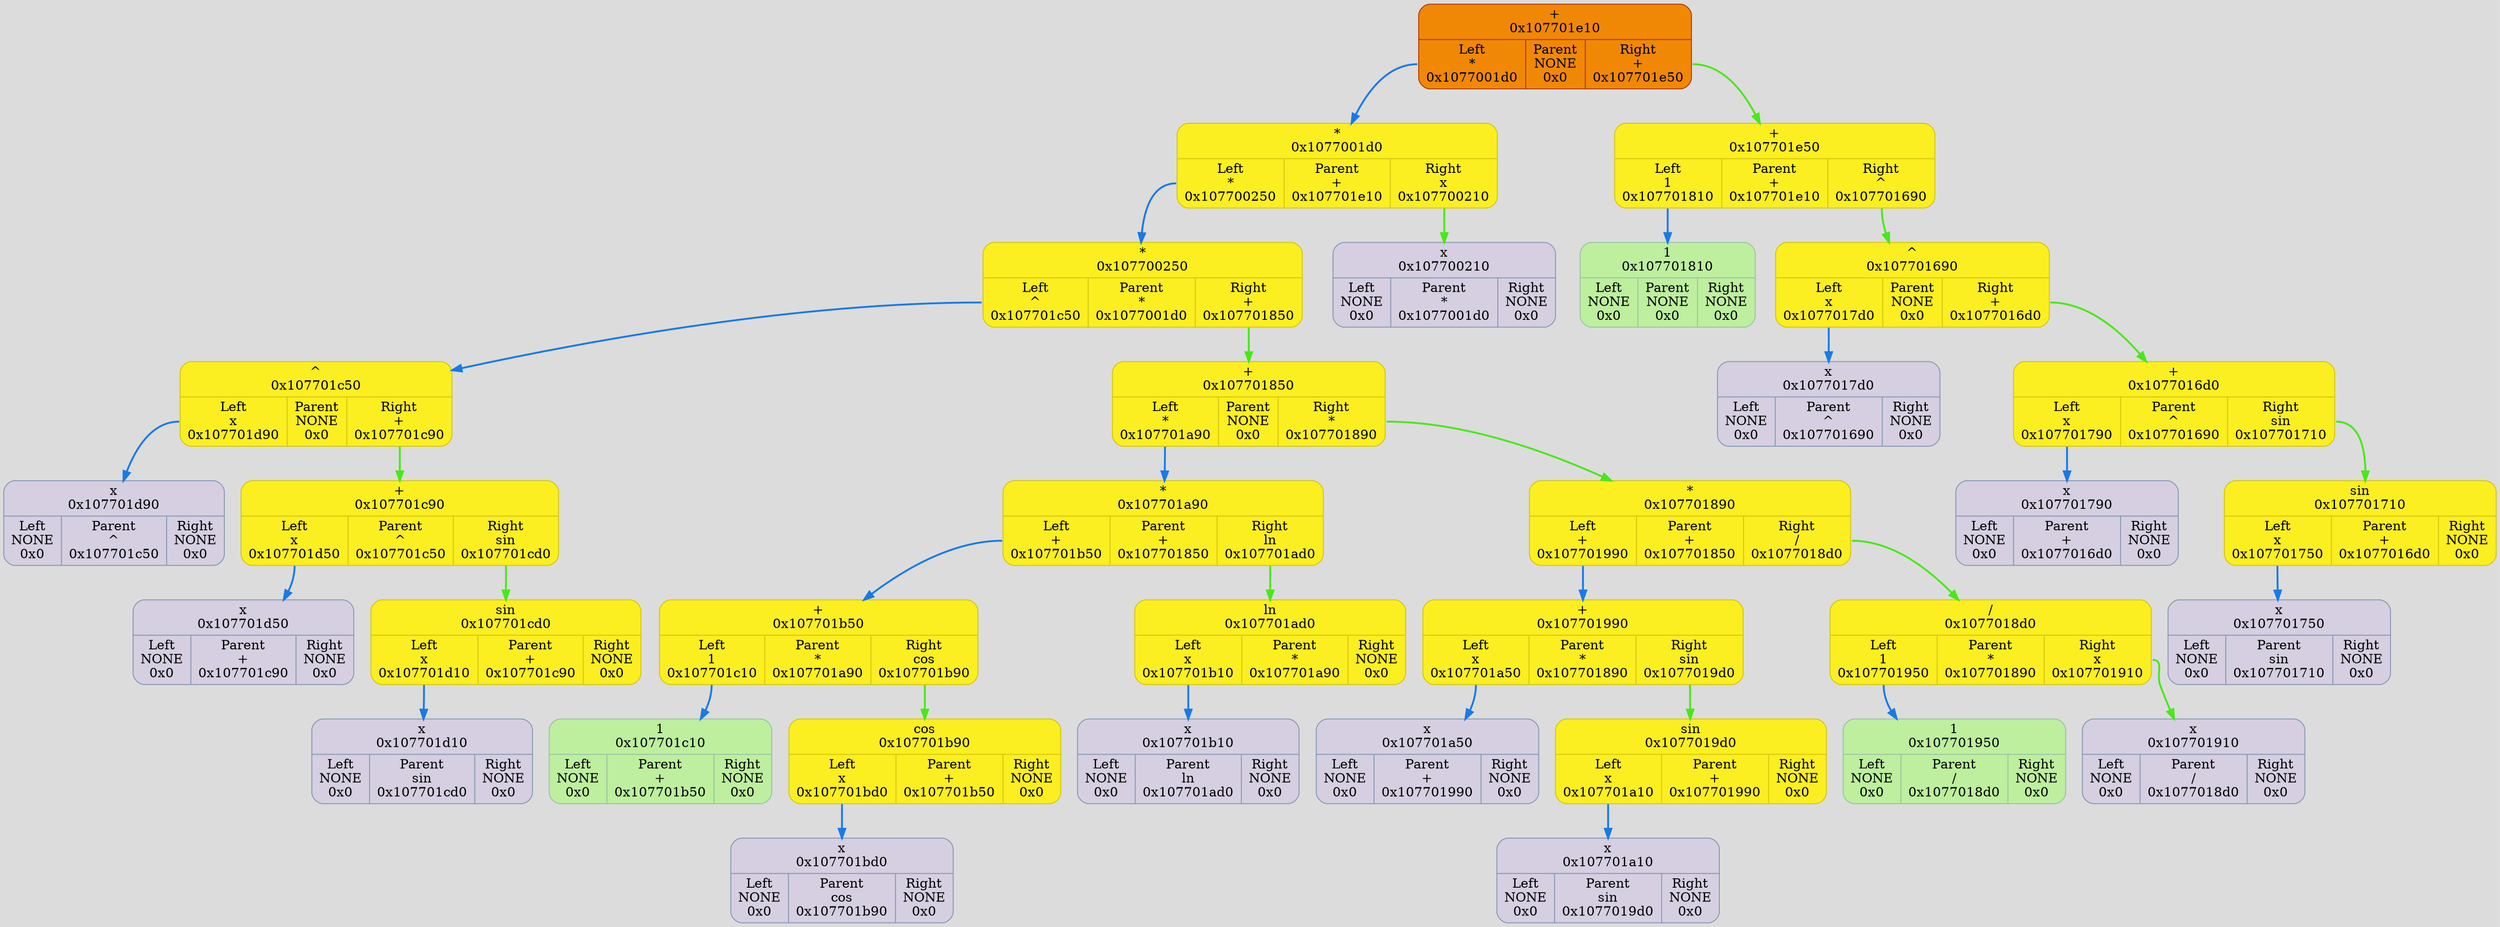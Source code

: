 digraph {
	fontname = "UbuntuMono";
	bgcolor = "#DCDCDC";

	node0x107701e10 [ shape = Mrecord; style = filled; fillcolor = "#FBEE21"; color = "#D3C70D"; fontcolor = "#000000"; label = " { +\n0x107701e10 | { <left> Left\n*\n0x1077001d0 | Parent\nNONE\n0x0 | <right> Right\n+\n0x107701e50 } } "; ];
	node0x107701e10:<left> -> node0x1077001d0 [ style = "bold"; color = "#187AE8"; label = ""; ];
	node0x1077001d0 [ shape = Mrecord; style = filled; fillcolor = "#FBEE21"; color = "#D3C70D"; fontcolor = "#000000"; label = " { *\n0x1077001d0 | { <left> Left\n*\n0x107700250 | Parent\n+\n0x107701e10 | <right> Right\nx\n0x107700210 } } "; ];
	node0x1077001d0:<left> -> node0x107700250 [ style = "bold"; color = "#187AE8"; label = ""; ];
	node0x107700250 [ shape = Mrecord; style = filled; fillcolor = "#FBEE21"; color = "#D3C70D"; fontcolor = "#000000"; label = " { *\n0x107700250 | { <left> Left\n^\n0x107701c50 | Parent\n*\n0x1077001d0 | <right> Right\n+\n0x107701850 } } "; ];
	node0x107700250:<left> -> node0x107701c50 [ style = "bold"; color = "#187AE8"; label = ""; ];
	node0x107701c50 [ shape = Mrecord; style = filled; fillcolor = "#FBEE21"; color = "#D3C70D"; fontcolor = "#000000"; label = " { ^\n0x107701c50 | { <left> Left\nx\n0x107701d90 | Parent\nNONE\n0x0 | <right> Right\n+\n0x107701c90 } } "; ];
	node0x107701c50:<left> -> node0x107701d90 [ style = "bold"; color = "#187AE8"; label = ""; ];
	node0x107701d90 [ shape = Mrecord; style = filled; fillcolor = "#D5CFE1"; color = "#8797b2"; fontcolor = "#000000"; label = " { x\n0x107701d90 | { <left> Left\nNONE\n0x0 | Parent\n^\n0x107701c50 | <right> Right\nNONE\n0x0 } } "; ];
	node0x107701e10 [ fillcolor = "#F18805"; color = "#AF3800"; fontcolor = "#000000"; ];
	node0x107701c90 [ shape = Mrecord; style = filled; fillcolor = "#FBEE21"; color = "#D3C70D"; fontcolor = "#000000"; label = " { +\n0x107701c90 | { <left> Left\nx\n0x107701d50 | Parent\n^\n0x107701c50 | <right> Right\nsin\n0x107701cd0 } } "; ];
	node0x107701c90:<left> -> node0x107701d50 [ style = "bold"; color = "#187AE8"; label = ""; ];
	node0x107701d50 [ shape = Mrecord; style = filled; fillcolor = "#D5CFE1"; color = "#8797b2"; fontcolor = "#000000"; label = " { x\n0x107701d50 | { <left> Left\nNONE\n0x0 | Parent\n+\n0x107701c90 | <right> Right\nNONE\n0x0 } } "; ];
	node0x107701e10 [ fillcolor = "#F18805"; color = "#AF3800"; fontcolor = "#000000"; ];
	node0x107701cd0 [ shape = Mrecord; style = filled; fillcolor = "#FBEE21"; color = "#D3C70D"; fontcolor = "#000000"; label = " { sin\n0x107701cd0 | { <left> Left\nx\n0x107701d10 | Parent\n+\n0x107701c90 | <right> Right\nNONE\n0x0 } } "; ];
	node0x107701cd0:<left> -> node0x107701d10 [ style = "bold"; color = "#187AE8"; label = ""; ];
	node0x107701d10 [ shape = Mrecord; style = filled; fillcolor = "#D5CFE1"; color = "#8797b2"; fontcolor = "#000000"; label = " { x\n0x107701d10 | { <left> Left\nNONE\n0x0 | Parent\nsin\n0x107701cd0 | <right> Right\nNONE\n0x0 } } "; ];
	node0x107701e10 [ fillcolor = "#F18805"; color = "#AF3800"; fontcolor = "#000000"; ];
	node0x107701e10 [ fillcolor = "#F18805"; color = "#AF3800"; fontcolor = "#000000"; ];
	node0x107701c90:<right> -> node0x107701cd0 [ style = "bold"; color = "#48E818"; label = ""; ];
	node0x107701e10 [ fillcolor = "#F18805"; color = "#AF3800"; fontcolor = "#000000"; ];
	node0x107701c50:<right> -> node0x107701c90 [ style = "bold"; color = "#48E818"; label = ""; ];
	node0x107701e10 [ fillcolor = "#F18805"; color = "#AF3800"; fontcolor = "#000000"; ];
	node0x107701850 [ shape = Mrecord; style = filled; fillcolor = "#FBEE21"; color = "#D3C70D"; fontcolor = "#000000"; label = " { +\n0x107701850 | { <left> Left\n*\n0x107701a90 | Parent\nNONE\n0x0 | <right> Right\n*\n0x107701890 } } "; ];
	node0x107701850:<left> -> node0x107701a90 [ style = "bold"; color = "#187AE8"; label = ""; ];
	node0x107701a90 [ shape = Mrecord; style = filled; fillcolor = "#FBEE21"; color = "#D3C70D"; fontcolor = "#000000"; label = " { *\n0x107701a90 | { <left> Left\n+\n0x107701b50 | Parent\n+\n0x107701850 | <right> Right\nln\n0x107701ad0 } } "; ];
	node0x107701a90:<left> -> node0x107701b50 [ style = "bold"; color = "#187AE8"; label = ""; ];
	node0x107701b50 [ shape = Mrecord; style = filled; fillcolor = "#FBEE21"; color = "#D3C70D"; fontcolor = "#000000"; label = " { +\n0x107701b50 | { <left> Left\n1\n0x107701c10 | Parent\n*\n0x107701a90 | <right> Right\ncos\n0x107701b90 } } "; ];
	node0x107701b50:<left> -> node0x107701c10 [ style = "bold"; color = "#187AE8"; label = ""; ];
	node0x107701c10 [ shape = Mrecord; style = filled; fillcolor = "#BDEF9E"; color = "#99c2a2"; fontcolor = "#000000"; label = " { 1\n0x107701c10 | { <left> Left\nNONE\n0x0 | Parent\n+\n0x107701b50 | <right> Right\nNONE\n0x0 } } "; ];
	node0x107701e10 [ fillcolor = "#F18805"; color = "#AF3800"; fontcolor = "#000000"; ];
	node0x107701b90 [ shape = Mrecord; style = filled; fillcolor = "#FBEE21"; color = "#D3C70D"; fontcolor = "#000000"; label = " { cos\n0x107701b90 | { <left> Left\nx\n0x107701bd0 | Parent\n+\n0x107701b50 | <right> Right\nNONE\n0x0 } } "; ];
	node0x107701b90:<left> -> node0x107701bd0 [ style = "bold"; color = "#187AE8"; label = ""; ];
	node0x107701bd0 [ shape = Mrecord; style = filled; fillcolor = "#D5CFE1"; color = "#8797b2"; fontcolor = "#000000"; label = " { x\n0x107701bd0 | { <left> Left\nNONE\n0x0 | Parent\ncos\n0x107701b90 | <right> Right\nNONE\n0x0 } } "; ];
	node0x107701e10 [ fillcolor = "#F18805"; color = "#AF3800"; fontcolor = "#000000"; ];
	node0x107701e10 [ fillcolor = "#F18805"; color = "#AF3800"; fontcolor = "#000000"; ];
	node0x107701b50:<right> -> node0x107701b90 [ style = "bold"; color = "#48E818"; label = ""; ];
	node0x107701e10 [ fillcolor = "#F18805"; color = "#AF3800"; fontcolor = "#000000"; ];
	node0x107701ad0 [ shape = Mrecord; style = filled; fillcolor = "#FBEE21"; color = "#D3C70D"; fontcolor = "#000000"; label = " { ln\n0x107701ad0 | { <left> Left\nx\n0x107701b10 | Parent\n*\n0x107701a90 | <right> Right\nNONE\n0x0 } } "; ];
	node0x107701ad0:<left> -> node0x107701b10 [ style = "bold"; color = "#187AE8"; label = ""; ];
	node0x107701b10 [ shape = Mrecord; style = filled; fillcolor = "#D5CFE1"; color = "#8797b2"; fontcolor = "#000000"; label = " { x\n0x107701b10 | { <left> Left\nNONE\n0x0 | Parent\nln\n0x107701ad0 | <right> Right\nNONE\n0x0 } } "; ];
	node0x107701e10 [ fillcolor = "#F18805"; color = "#AF3800"; fontcolor = "#000000"; ];
	node0x107701e10 [ fillcolor = "#F18805"; color = "#AF3800"; fontcolor = "#000000"; ];
	node0x107701a90:<right> -> node0x107701ad0 [ style = "bold"; color = "#48E818"; label = ""; ];
	node0x107701e10 [ fillcolor = "#F18805"; color = "#AF3800"; fontcolor = "#000000"; ];
	node0x107701890 [ shape = Mrecord; style = filled; fillcolor = "#FBEE21"; color = "#D3C70D"; fontcolor = "#000000"; label = " { *\n0x107701890 | { <left> Left\n+\n0x107701990 | Parent\n+\n0x107701850 | <right> Right\n/\n0x1077018d0 } } "; ];
	node0x107701890:<left> -> node0x107701990 [ style = "bold"; color = "#187AE8"; label = ""; ];
	node0x107701990 [ shape = Mrecord; style = filled; fillcolor = "#FBEE21"; color = "#D3C70D"; fontcolor = "#000000"; label = " { +\n0x107701990 | { <left> Left\nx\n0x107701a50 | Parent\n*\n0x107701890 | <right> Right\nsin\n0x1077019d0 } } "; ];
	node0x107701990:<left> -> node0x107701a50 [ style = "bold"; color = "#187AE8"; label = ""; ];
	node0x107701a50 [ shape = Mrecord; style = filled; fillcolor = "#D5CFE1"; color = "#8797b2"; fontcolor = "#000000"; label = " { x\n0x107701a50 | { <left> Left\nNONE\n0x0 | Parent\n+\n0x107701990 | <right> Right\nNONE\n0x0 } } "; ];
	node0x107701e10 [ fillcolor = "#F18805"; color = "#AF3800"; fontcolor = "#000000"; ];
	node0x1077019d0 [ shape = Mrecord; style = filled; fillcolor = "#FBEE21"; color = "#D3C70D"; fontcolor = "#000000"; label = " { sin\n0x1077019d0 | { <left> Left\nx\n0x107701a10 | Parent\n+\n0x107701990 | <right> Right\nNONE\n0x0 } } "; ];
	node0x1077019d0:<left> -> node0x107701a10 [ style = "bold"; color = "#187AE8"; label = ""; ];
	node0x107701a10 [ shape = Mrecord; style = filled; fillcolor = "#D5CFE1"; color = "#8797b2"; fontcolor = "#000000"; label = " { x\n0x107701a10 | { <left> Left\nNONE\n0x0 | Parent\nsin\n0x1077019d0 | <right> Right\nNONE\n0x0 } } "; ];
	node0x107701e10 [ fillcolor = "#F18805"; color = "#AF3800"; fontcolor = "#000000"; ];
	node0x107701e10 [ fillcolor = "#F18805"; color = "#AF3800"; fontcolor = "#000000"; ];
	node0x107701990:<right> -> node0x1077019d0 [ style = "bold"; color = "#48E818"; label = ""; ];
	node0x107701e10 [ fillcolor = "#F18805"; color = "#AF3800"; fontcolor = "#000000"; ];
	node0x1077018d0 [ shape = Mrecord; style = filled; fillcolor = "#FBEE21"; color = "#D3C70D"; fontcolor = "#000000"; label = " { /\n0x1077018d0 | { <left> Left\n1\n0x107701950 | Parent\n*\n0x107701890 | <right> Right\nx\n0x107701910 } } "; ];
	node0x1077018d0:<left> -> node0x107701950 [ style = "bold"; color = "#187AE8"; label = ""; ];
	node0x107701950 [ shape = Mrecord; style = filled; fillcolor = "#BDEF9E"; color = "#99c2a2"; fontcolor = "#000000"; label = " { 1\n0x107701950 | { <left> Left\nNONE\n0x0 | Parent\n/\n0x1077018d0 | <right> Right\nNONE\n0x0 } } "; ];
	node0x107701e10 [ fillcolor = "#F18805"; color = "#AF3800"; fontcolor = "#000000"; ];
	node0x107701910 [ shape = Mrecord; style = filled; fillcolor = "#D5CFE1"; color = "#8797b2"; fontcolor = "#000000"; label = " { x\n0x107701910 | { <left> Left\nNONE\n0x0 | Parent\n/\n0x1077018d0 | <right> Right\nNONE\n0x0 } } "; ];
	node0x107701e10 [ fillcolor = "#F18805"; color = "#AF3800"; fontcolor = "#000000"; ];
	node0x1077018d0:<right> -> node0x107701910 [ style = "bold"; color = "#48E818"; label = ""; ];
	node0x107701e10 [ fillcolor = "#F18805"; color = "#AF3800"; fontcolor = "#000000"; ];
	node0x107701890:<right> -> node0x1077018d0 [ style = "bold"; color = "#48E818"; label = ""; ];
	node0x107701e10 [ fillcolor = "#F18805"; color = "#AF3800"; fontcolor = "#000000"; ];
	node0x107701850:<right> -> node0x107701890 [ style = "bold"; color = "#48E818"; label = ""; ];
	node0x107701e10 [ fillcolor = "#F18805"; color = "#AF3800"; fontcolor = "#000000"; ];
	node0x107700250:<right> -> node0x107701850 [ style = "bold"; color = "#48E818"; label = ""; ];
	node0x107701e10 [ fillcolor = "#F18805"; color = "#AF3800"; fontcolor = "#000000"; ];
	node0x107700210 [ shape = Mrecord; style = filled; fillcolor = "#D5CFE1"; color = "#8797b2"; fontcolor = "#000000"; label = " { x\n0x107700210 | { <left> Left\nNONE\n0x0 | Parent\n*\n0x1077001d0 | <right> Right\nNONE\n0x0 } } "; ];
	node0x107701e10 [ fillcolor = "#F18805"; color = "#AF3800"; fontcolor = "#000000"; ];
	node0x1077001d0:<right> -> node0x107700210 [ style = "bold"; color = "#48E818"; label = ""; ];
	node0x107701e10 [ fillcolor = "#F18805"; color = "#AF3800"; fontcolor = "#000000"; ];
	node0x107701e50 [ shape = Mrecord; style = filled; fillcolor = "#FBEE21"; color = "#D3C70D"; fontcolor = "#000000"; label = " { +\n0x107701e50 | { <left> Left\n1\n0x107701810 | Parent\n+\n0x107701e10 | <right> Right\n^\n0x107701690 } } "; ];
	node0x107701e50:<left> -> node0x107701810 [ style = "bold"; color = "#187AE8"; label = ""; ];
	node0x107701810 [ shape = Mrecord; style = filled; fillcolor = "#BDEF9E"; color = "#99c2a2"; fontcolor = "#000000"; label = " { 1\n0x107701810 | { <left> Left\nNONE\n0x0 | Parent\nNONE\n0x0 | <right> Right\nNONE\n0x0 } } "; ];
	node0x107701e10 [ fillcolor = "#F18805"; color = "#AF3800"; fontcolor = "#000000"; ];
	node0x107701690 [ shape = Mrecord; style = filled; fillcolor = "#FBEE21"; color = "#D3C70D"; fontcolor = "#000000"; label = " { ^\n0x107701690 | { <left> Left\nx\n0x1077017d0 | Parent\nNONE\n0x0 | <right> Right\n+\n0x1077016d0 } } "; ];
	node0x107701690:<left> -> node0x1077017d0 [ style = "bold"; color = "#187AE8"; label = ""; ];
	node0x1077017d0 [ shape = Mrecord; style = filled; fillcolor = "#D5CFE1"; color = "#8797b2"; fontcolor = "#000000"; label = " { x\n0x1077017d0 | { <left> Left\nNONE\n0x0 | Parent\n^\n0x107701690 | <right> Right\nNONE\n0x0 } } "; ];
	node0x107701e10 [ fillcolor = "#F18805"; color = "#AF3800"; fontcolor = "#000000"; ];
	node0x1077016d0 [ shape = Mrecord; style = filled; fillcolor = "#FBEE21"; color = "#D3C70D"; fontcolor = "#000000"; label = " { +\n0x1077016d0 | { <left> Left\nx\n0x107701790 | Parent\n^\n0x107701690 | <right> Right\nsin\n0x107701710 } } "; ];
	node0x1077016d0:<left> -> node0x107701790 [ style = "bold"; color = "#187AE8"; label = ""; ];
	node0x107701790 [ shape = Mrecord; style = filled; fillcolor = "#D5CFE1"; color = "#8797b2"; fontcolor = "#000000"; label = " { x\n0x107701790 | { <left> Left\nNONE\n0x0 | Parent\n+\n0x1077016d0 | <right> Right\nNONE\n0x0 } } "; ];
	node0x107701e10 [ fillcolor = "#F18805"; color = "#AF3800"; fontcolor = "#000000"; ];
	node0x107701710 [ shape = Mrecord; style = filled; fillcolor = "#FBEE21"; color = "#D3C70D"; fontcolor = "#000000"; label = " { sin\n0x107701710 | { <left> Left\nx\n0x107701750 | Parent\n+\n0x1077016d0 | <right> Right\nNONE\n0x0 } } "; ];
	node0x107701710:<left> -> node0x107701750 [ style = "bold"; color = "#187AE8"; label = ""; ];
	node0x107701750 [ shape = Mrecord; style = filled; fillcolor = "#D5CFE1"; color = "#8797b2"; fontcolor = "#000000"; label = " { x\n0x107701750 | { <left> Left\nNONE\n0x0 | Parent\nsin\n0x107701710 | <right> Right\nNONE\n0x0 } } "; ];
	node0x107701e10 [ fillcolor = "#F18805"; color = "#AF3800"; fontcolor = "#000000"; ];
	node0x107701e10 [ fillcolor = "#F18805"; color = "#AF3800"; fontcolor = "#000000"; ];
	node0x1077016d0:<right> -> node0x107701710 [ style = "bold"; color = "#48E818"; label = ""; ];
	node0x107701e10 [ fillcolor = "#F18805"; color = "#AF3800"; fontcolor = "#000000"; ];
	node0x107701690:<right> -> node0x1077016d0 [ style = "bold"; color = "#48E818"; label = ""; ];
	node0x107701e10 [ fillcolor = "#F18805"; color = "#AF3800"; fontcolor = "#000000"; ];
	node0x107701e50:<right> -> node0x107701690 [ style = "bold"; color = "#48E818"; label = ""; ];
	node0x107701e10 [ fillcolor = "#F18805"; color = "#AF3800"; fontcolor = "#000000"; ];
	node0x107701e10:<right> -> node0x107701e50 [ style = "bold"; color = "#48E818"; label = ""; ];
	node0x107701e10 [ fillcolor = "#F18805"; color = "#AF3800"; fontcolor = "#000000"; ];
}
